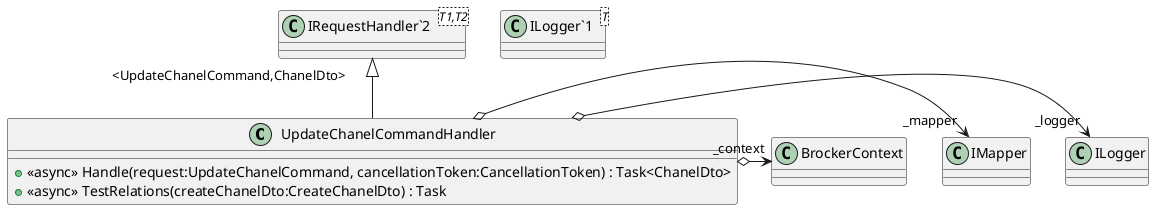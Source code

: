 @startuml
class UpdateChanelCommandHandler {
    + <<async>> Handle(request:UpdateChanelCommand, cancellationToken:CancellationToken) : Task<ChanelDto>
    + <<async>> TestRelations(createChanelDto:CreateChanelDto) : Task
}
class "ILogger`1"<T> {
}
class "IRequestHandler`2"<T1,T2> {
}
"IRequestHandler`2" "<UpdateChanelCommand,ChanelDto>" <|-- UpdateChanelCommandHandler
UpdateChanelCommandHandler o-> "_logger" ILogger
UpdateChanelCommandHandler o-> "_mapper" IMapper
UpdateChanelCommandHandler o-> "_context" BrockerContext
@enduml
